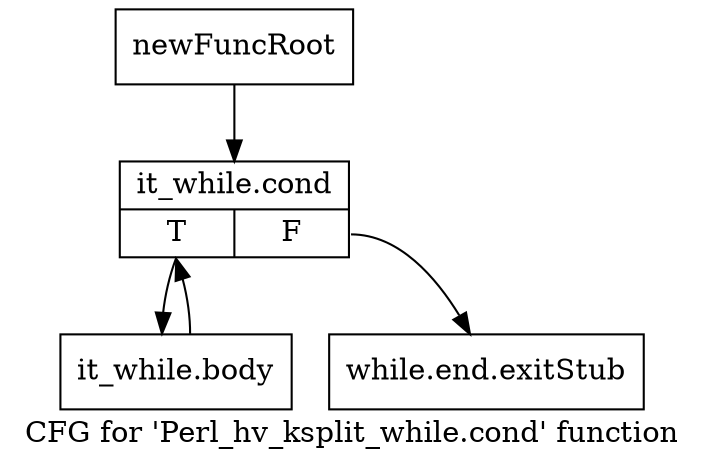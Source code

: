 digraph "CFG for 'Perl_hv_ksplit_while.cond' function" {
	label="CFG for 'Perl_hv_ksplit_while.cond' function";

	Node0x4b87da0 [shape=record,label="{newFuncRoot}"];
	Node0x4b87da0 -> Node0x4b87e40;
	Node0x4b87df0 [shape=record,label="{while.end.exitStub}"];
	Node0x4b87e40 [shape=record,label="{it_while.cond|{<s0>T|<s1>F}}"];
	Node0x4b87e40:s0 -> Node0x4b87e90;
	Node0x4b87e40:s1 -> Node0x4b87df0;
	Node0x4b87e90 [shape=record,label="{it_while.body}"];
	Node0x4b87e90 -> Node0x4b87e40;
}
